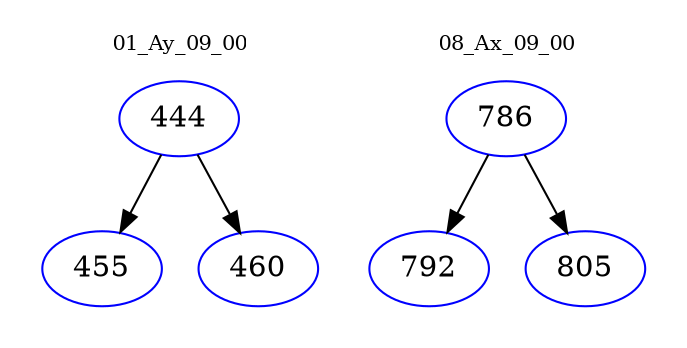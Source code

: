 digraph{
subgraph cluster_0 {
color = white
label = "01_Ay_09_00";
fontsize=10;
T0_444 [label="444", color="blue"]
T0_444 -> T0_455 [color="black"]
T0_455 [label="455", color="blue"]
T0_444 -> T0_460 [color="black"]
T0_460 [label="460", color="blue"]
}
subgraph cluster_1 {
color = white
label = "08_Ax_09_00";
fontsize=10;
T1_786 [label="786", color="blue"]
T1_786 -> T1_792 [color="black"]
T1_792 [label="792", color="blue"]
T1_786 -> T1_805 [color="black"]
T1_805 [label="805", color="blue"]
}
}
